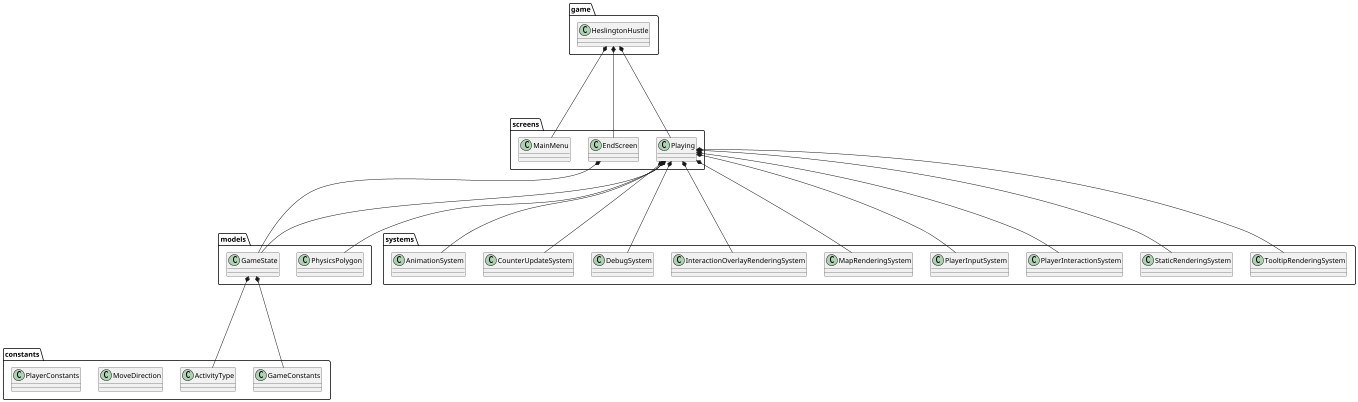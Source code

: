 @startuml
scale 0.5

package game{
    class HeslingtonHustle{}
    }


package screens{
    class EndScreen{}

    class Playing{}

    class MainMenu{}
}


package models{
    class GameState{}

    class PhysicsPolygon{}
}

'package components{
'    class AnimationComponent{}
'
'    class CounterComponent{}
'
'    class FixtureComponent{}
'
'    class HitboxComponent{}
'
'    class InteractionComponent{}
'
'    class PlayerComponent{}
'
'    class PositionComponent{}
'
'    class TextureComponent{}
'
'    class TooltipComponent{}
'}

package constants{
    class ActivityType{}

    class GameConstants{}

    class MoveDirection{}

    class PlayerConstants{}
}


package systems{
    class AnimationSystem{}

    class CounterUpdateSystem{}

    class DebugSystem{}

    class InteractionOverlayRenderingSystem{}

    class MapRenderingSystem{}

    class PlayerInputSystem{}

    class PlayerInteractionSystem{}

    class StaticRenderingSystem{}

    class TooltipRenderingSystem{}
}








HeslingtonHustle *---- EndScreen
HeslingtonHustle *---- Playing
HeslingtonHustle *- MainMenu

'AnimationSystem *---- AnimationComponent
'AnimationSystem *---- FixtureComponent
'AnimationSystem *---- PositionComponent
'
'CounterUpdateSystem *---- CounterComponent
'
'DebugSystem *---- AnimationComponent
'DebugSystem *---- FixtureComponent
'DebugSystem *---- HitboxComponent
'DebugSystem *---- InteractionComponent
'DebugSystem *---- PlayerComponent
'DebugSystem *---- PlayerConstants
'
'InteractionOverlayRenderingSystem *---- GameConstants



'PlayerInputSystem *----AnimationComponent
'PlayerInputSystem *----FixtureComponent
'PlayerInputSystem *----PlayerComponent
'PlayerInputSystem *----MoveDirection
'PlayerInputSystem *----PlayerConstants
'
'PlayerInteractionSystem *----FixtureComponent
'PlayerInteractionSystem *----HitboxComponent
'PlayerInteractionSystem *----InteractionComponent
'PlayerInteractionSystem *----PlayerComponent
'PlayerInteractionSystem *----PlayerConstants
'
'StaticRenderingSystem *---- PositionComponent
'StaticRenderingSystem *---- TextureComponent
'
'TooltipRenderingSystem *---- FixtureComponent
'TooltipRenderingSystem *---- HitboxComponent
'TooltipRenderingSystem *---- PlayerComponent
'TooltipRenderingSystem *---- TooltipComponent
'TooltipRenderingSystem *---- PlayerConstants


GameState *---- ActivityType
GameState *---- GameConstants





'Playing *---- AnimationComponent
'Playing *---- CounterComponent
'Playing *---- FixtureComponent
'Playing *---- HitboxComponent
'Playing *---- InteractionComponent
'Playing *---- PlayerComponent
'Playing *---- PositionComponent
'Playing *---- TextureComponent
'Playing *---- TooltipComponent




Playing *---- GameState
Playing *---- PhysicsPolygon


Playing *---- AnimationSystem
Playing *---- CounterUpdateSystem
Playing *---- DebugSystem
Playing *---- InteractionOverlayRenderingSystem
Playing *---- MapRenderingSystem
Playing *---- PlayerInputSystem
Playing *---- PlayerInteractionSystem
Playing *---- StaticRenderingSystem
Playing *---- TooltipRenderingSystem

EndScreen *---- GameState





@enduml